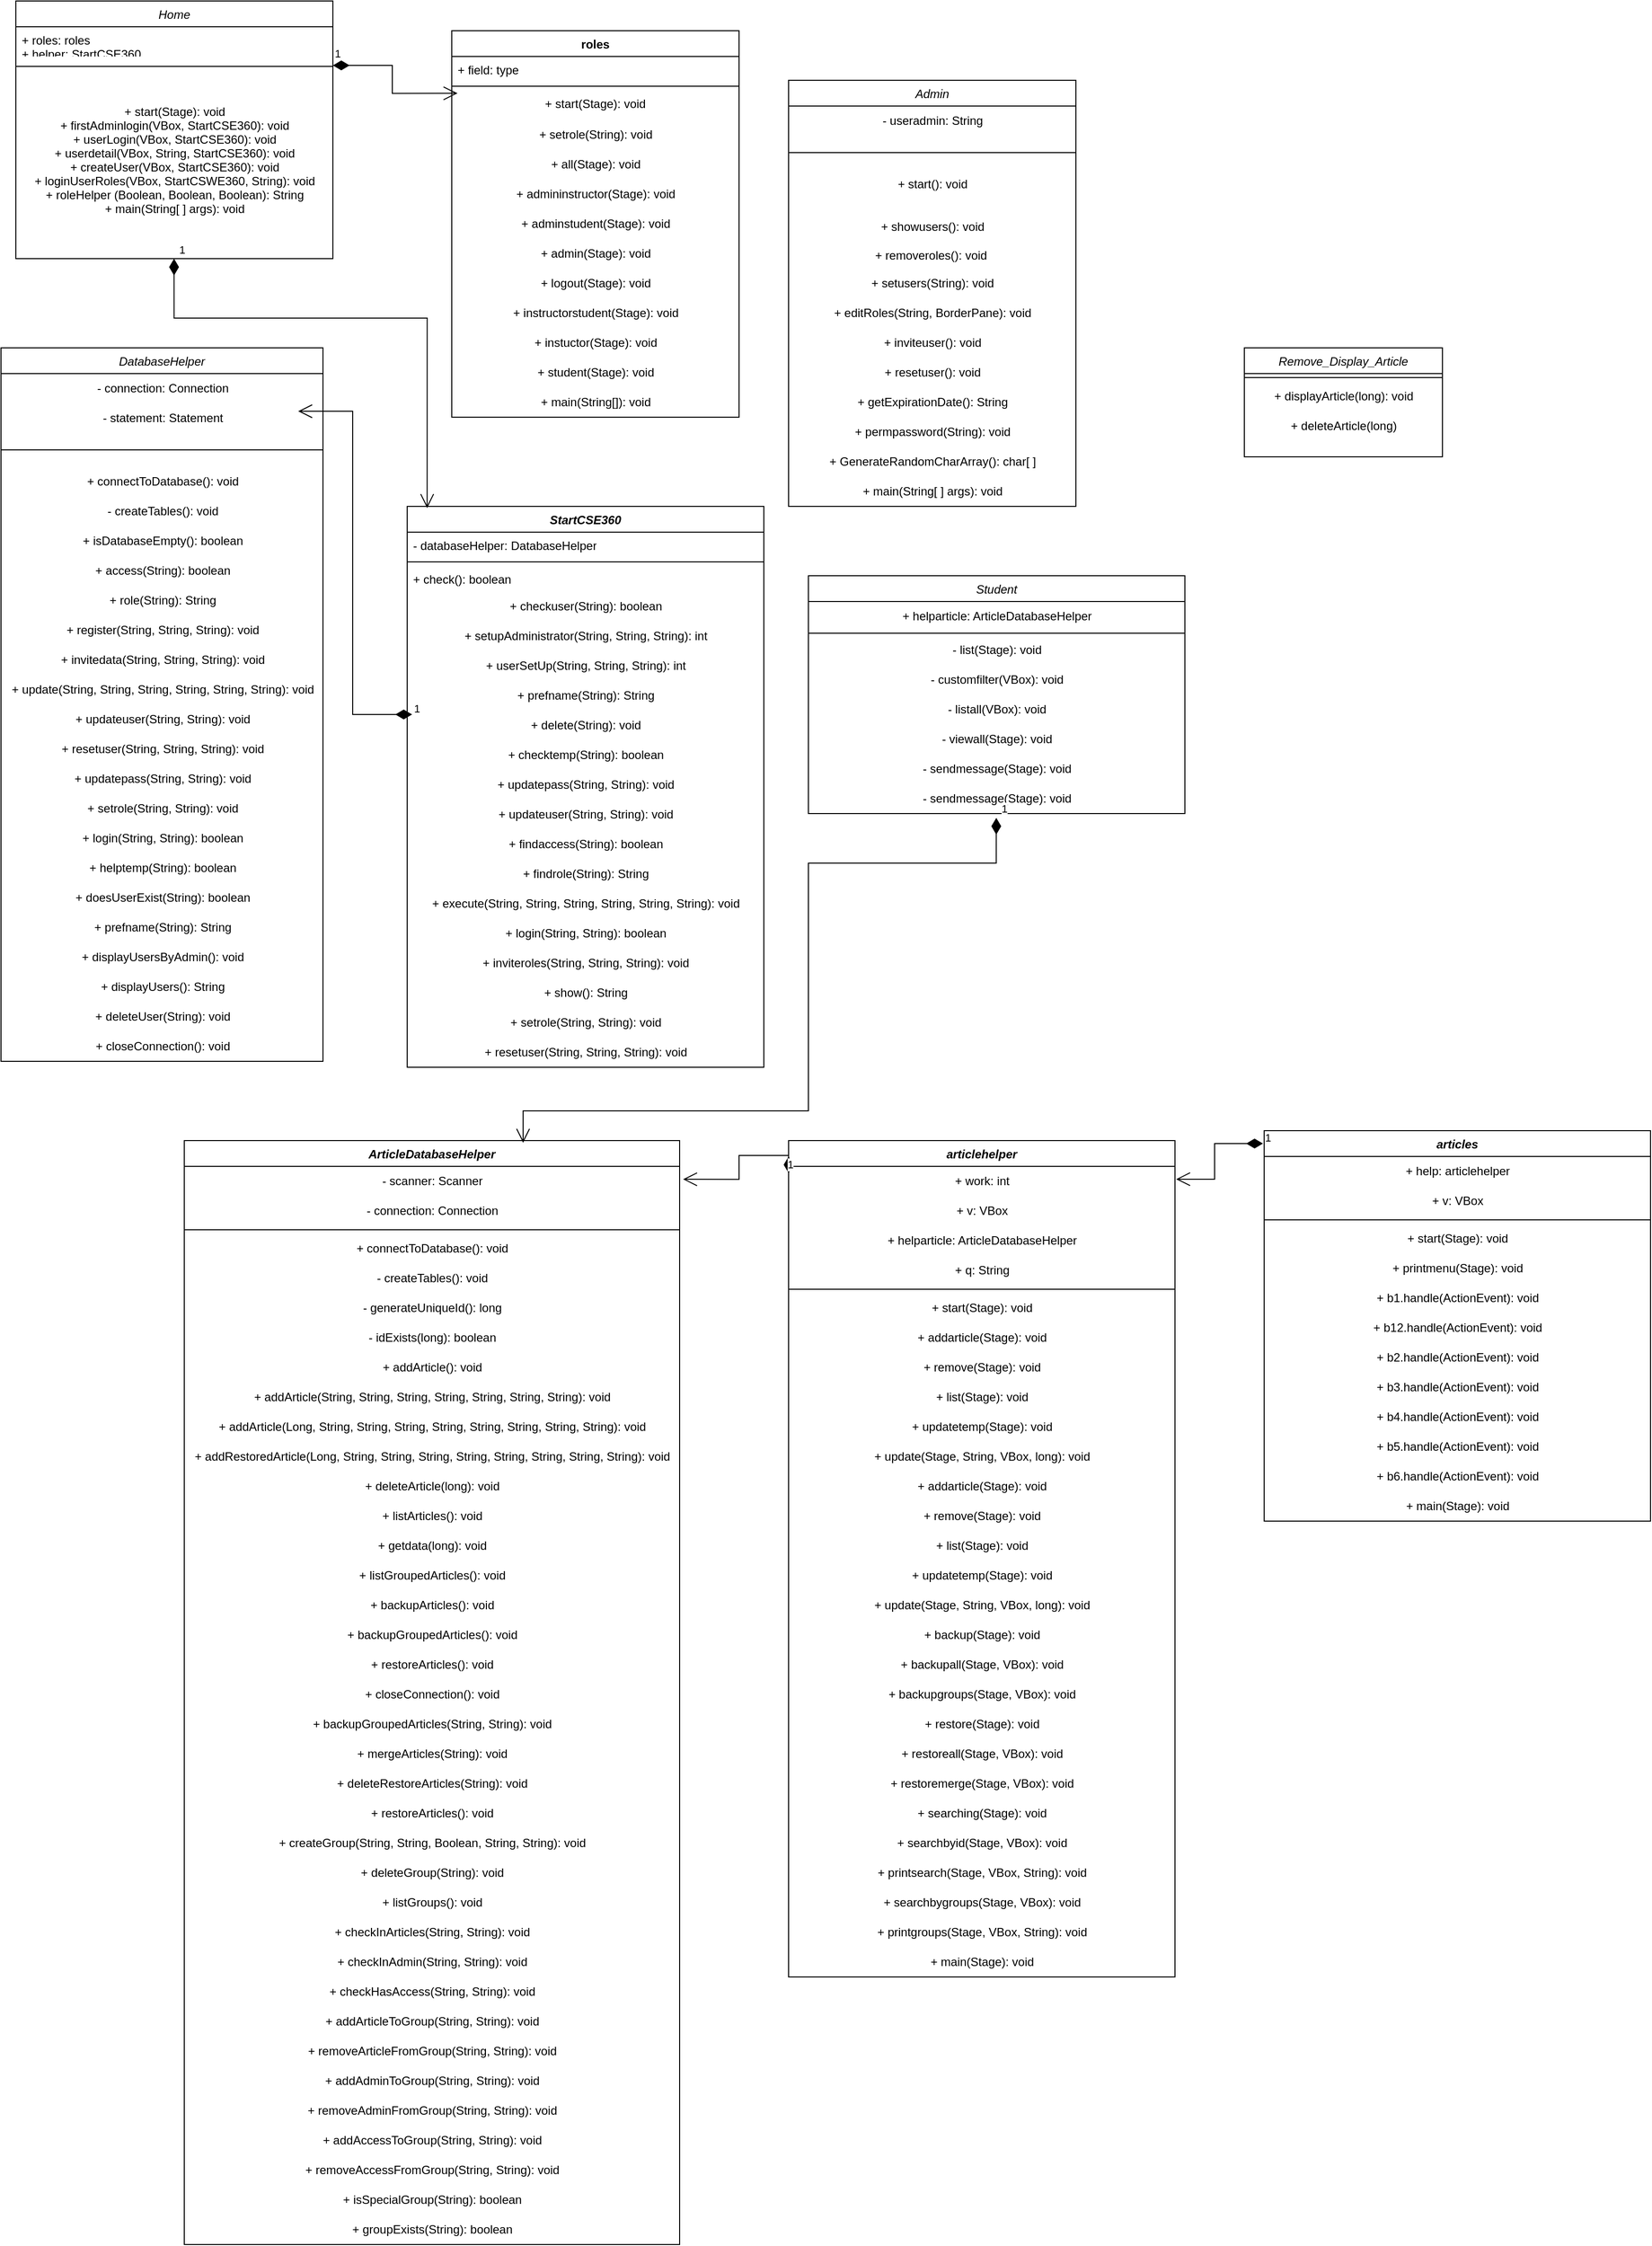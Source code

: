 <mxfile version="24.8.3">
  <diagram name="Page-1" id="ctMq2p94Id5YSrw-uo0k">
    <mxGraphModel dx="6105" dy="3825" grid="1" gridSize="10" guides="1" tooltips="1" connect="1" arrows="1" fold="1" page="1" pageScale="1" pageWidth="850" pageHeight="1100" math="0" shadow="0">
      <root>
        <mxCell id="0" />
        <mxCell id="1" parent="0" />
        <mxCell id="kllssjLPhVET7LkKiRfW-1" value="Home" style="swimlane;fontStyle=2;align=center;verticalAlign=top;childLayout=stackLayout;horizontal=1;startSize=26;horizontalStack=0;resizeParent=1;resizeLast=0;collapsible=1;marginBottom=0;rounded=0;shadow=0;strokeWidth=1;spacingTop=0;" parent="1" vertex="1">
          <mxGeometry x="40" y="40" width="320" height="260" as="geometry">
            <mxRectangle x="150" y="10" width="160" height="26" as="alternateBounds" />
          </mxGeometry>
        </mxCell>
        <mxCell id="kllssjLPhVET7LkKiRfW-2" value="+ roles: roles&#xa;+ helper: StartCSE360" style="text;align=left;verticalAlign=top;spacingLeft=4;spacingRight=4;overflow=hidden;rotatable=0;points=[[0,0.5],[1,0.5]];portConstraint=eastwest;rounded=0;shadow=0;html=0;" parent="kllssjLPhVET7LkKiRfW-1" vertex="1">
          <mxGeometry y="26" width="320" height="26" as="geometry" />
        </mxCell>
        <mxCell id="kllssjLPhVET7LkKiRfW-11" value="" style="line;html=1;strokeWidth=1;align=left;verticalAlign=middle;spacingTop=-1;spacingLeft=3;spacingRight=3;rotatable=0;labelPosition=right;points=[];portConstraint=eastwest;" parent="kllssjLPhVET7LkKiRfW-1" vertex="1">
          <mxGeometry y="52" width="320" height="28" as="geometry" />
        </mxCell>
        <mxCell id="kllssjLPhVET7LkKiRfW-12" value="+ start(Stage): void&#xa;+ firstAdminlogin(VBox, StartCSE360): void&#xa;+ userLogin(VBox, StartCSE360): void&#xa;+ userdetail(VBox, String, StartCSE360): void&#xa;+ createUser(VBox, StartCSE360): void&#xa;+ loginUserRoles(VBox, StartCSWE360, String): void&#xa;+ roleHelper (Boolean, Boolean, Boolean): String&#xa;+ main(String[ ] args): void" style="text;align=center;verticalAlign=top;spacingLeft=5;spacingRight=4;overflow=hidden;rotatable=0;points=[[0,0.5],[1,0.5]];portConstraint=eastwest;spacingTop=13;spacing=7;labelBorderColor=none;labelBackgroundColor=none;" parent="kllssjLPhVET7LkKiRfW-1" vertex="1">
          <mxGeometry y="80" width="320" height="180" as="geometry" />
        </mxCell>
        <mxCell id="kllssjLPhVET7LkKiRfW-13" value="Student" style="swimlane;fontStyle=2;align=center;verticalAlign=top;childLayout=stackLayout;horizontal=1;startSize=26;horizontalStack=0;resizeParent=1;resizeLast=0;collapsible=1;marginBottom=0;rounded=0;shadow=0;strokeWidth=1;" parent="1" vertex="1">
          <mxGeometry x="840" y="620" width="380" height="240" as="geometry">
            <mxRectangle x="130" y="380" width="160" height="26" as="alternateBounds" />
          </mxGeometry>
        </mxCell>
        <mxCell id="FdGpYIOTQcXQLP59_f46-17" value="+ helparticle: ArticleDatabaseHelper" style="text;html=1;align=center;verticalAlign=middle;resizable=0;points=[];autosize=1;strokeColor=none;fillColor=none;" vertex="1" parent="kllssjLPhVET7LkKiRfW-13">
          <mxGeometry y="26" width="380" height="30" as="geometry" />
        </mxCell>
        <mxCell id="kllssjLPhVET7LkKiRfW-14" value="" style="line;html=1;strokeWidth=1;align=left;verticalAlign=middle;spacingTop=-1;spacingLeft=3;spacingRight=3;rotatable=0;labelPosition=right;points=[];portConstraint=eastwest;" parent="kllssjLPhVET7LkKiRfW-13" vertex="1">
          <mxGeometry y="56" width="380" height="4" as="geometry" />
        </mxCell>
        <mxCell id="FdGpYIOTQcXQLP59_f46-18" value="- list(Stage): void" style="text;html=1;align=center;verticalAlign=middle;resizable=0;points=[];autosize=1;strokeColor=none;fillColor=none;" vertex="1" parent="kllssjLPhVET7LkKiRfW-13">
          <mxGeometry y="60" width="380" height="30" as="geometry" />
        </mxCell>
        <mxCell id="FdGpYIOTQcXQLP59_f46-19" value="- customfilter(VBox): void" style="text;html=1;align=center;verticalAlign=middle;resizable=0;points=[];autosize=1;strokeColor=none;fillColor=none;" vertex="1" parent="kllssjLPhVET7LkKiRfW-13">
          <mxGeometry y="90" width="380" height="30" as="geometry" />
        </mxCell>
        <mxCell id="FdGpYIOTQcXQLP59_f46-20" value="- listall(VBox): void" style="text;html=1;align=center;verticalAlign=middle;resizable=0;points=[];autosize=1;strokeColor=none;fillColor=none;" vertex="1" parent="kllssjLPhVET7LkKiRfW-13">
          <mxGeometry y="120" width="380" height="30" as="geometry" />
        </mxCell>
        <mxCell id="FdGpYIOTQcXQLP59_f46-21" value="- viewall(Stage): void" style="text;html=1;align=center;verticalAlign=middle;resizable=0;points=[];autosize=1;strokeColor=none;fillColor=none;" vertex="1" parent="kllssjLPhVET7LkKiRfW-13">
          <mxGeometry y="150" width="380" height="30" as="geometry" />
        </mxCell>
        <mxCell id="FdGpYIOTQcXQLP59_f46-22" value="- sendmessage(Stage): void" style="text;html=1;align=center;verticalAlign=middle;resizable=0;points=[];autosize=1;strokeColor=none;fillColor=none;" vertex="1" parent="kllssjLPhVET7LkKiRfW-13">
          <mxGeometry y="180" width="380" height="30" as="geometry" />
        </mxCell>
        <mxCell id="FdGpYIOTQcXQLP59_f46-23" value="- sendmessage(Stage): void" style="text;html=1;align=center;verticalAlign=middle;resizable=0;points=[];autosize=1;strokeColor=none;fillColor=none;" vertex="1" parent="kllssjLPhVET7LkKiRfW-13">
          <mxGeometry y="210" width="380" height="30" as="geometry" />
        </mxCell>
        <mxCell id="kllssjLPhVET7LkKiRfW-15" value="Admin" style="swimlane;fontStyle=2;align=center;verticalAlign=top;childLayout=stackLayout;horizontal=1;startSize=26;horizontalStack=0;resizeParent=1;resizeLast=0;collapsible=1;marginBottom=0;rounded=0;shadow=0;strokeWidth=1;" parent="1" vertex="1">
          <mxGeometry x="820" y="120" width="290" height="430" as="geometry">
            <mxRectangle x="340" y="380" width="170" height="26" as="alternateBounds" />
          </mxGeometry>
        </mxCell>
        <mxCell id="kllssjLPhVET7LkKiRfW-38" value="- useradmin: String" style="text;html=1;align=center;verticalAlign=middle;resizable=0;points=[];autosize=1;strokeColor=none;fillColor=none;" parent="kllssjLPhVET7LkKiRfW-15" vertex="1">
          <mxGeometry y="26" width="290" height="30" as="geometry" />
        </mxCell>
        <mxCell id="kllssjLPhVET7LkKiRfW-16" value="" style="line;html=1;strokeWidth=1;align=left;verticalAlign=middle;spacingTop=-1;spacingLeft=3;spacingRight=3;rotatable=0;labelPosition=right;points=[];portConstraint=eastwest;" parent="kllssjLPhVET7LkKiRfW-15" vertex="1">
          <mxGeometry y="56" width="290" height="34" as="geometry" />
        </mxCell>
        <mxCell id="SJlAwtRStTT4HypsvH_w-40" value="+ start(): void" style="text;html=1;align=center;verticalAlign=middle;resizable=0;points=[];autosize=1;strokeColor=none;fillColor=none;" parent="kllssjLPhVET7LkKiRfW-15" vertex="1">
          <mxGeometry y="90" width="290" height="30" as="geometry" />
        </mxCell>
        <mxCell id="kllssjLPhVET7LkKiRfW-19" value="&lt;div&gt;&lt;br&gt;&lt;/div&gt;&lt;div&gt;+ showusers(): void&lt;/div&gt;&lt;div&gt;&lt;br&gt;&lt;/div&gt;&lt;div&gt;+ removeroles(): void&amp;nbsp;&lt;br&gt;&lt;/div&gt;" style="text;html=1;align=center;verticalAlign=middle;resizable=0;points=[];autosize=1;strokeColor=none;fillColor=none;" parent="kllssjLPhVET7LkKiRfW-15" vertex="1">
          <mxGeometry y="120" width="290" height="70" as="geometry" />
        </mxCell>
        <mxCell id="SJlAwtRStTT4HypsvH_w-62" value="+ setusers(String): void" style="text;html=1;align=center;verticalAlign=middle;resizable=0;points=[];autosize=1;strokeColor=none;fillColor=none;" parent="kllssjLPhVET7LkKiRfW-15" vertex="1">
          <mxGeometry y="190" width="290" height="30" as="geometry" />
        </mxCell>
        <mxCell id="SJlAwtRStTT4HypsvH_w-46" value="+ editRoles(String, BorderPane): void" style="text;html=1;align=center;verticalAlign=middle;resizable=0;points=[];autosize=1;strokeColor=none;fillColor=none;" parent="kllssjLPhVET7LkKiRfW-15" vertex="1">
          <mxGeometry y="220" width="290" height="30" as="geometry" />
        </mxCell>
        <mxCell id="SJlAwtRStTT4HypsvH_w-63" value="+ inviteuser(): void" style="text;html=1;align=center;verticalAlign=middle;resizable=0;points=[];autosize=1;strokeColor=none;fillColor=none;" parent="kllssjLPhVET7LkKiRfW-15" vertex="1">
          <mxGeometry y="250" width="290" height="30" as="geometry" />
        </mxCell>
        <mxCell id="SJlAwtRStTT4HypsvH_w-64" value="+ resetuser(): void" style="text;html=1;align=center;verticalAlign=middle;resizable=0;points=[];autosize=1;strokeColor=none;fillColor=none;" parent="kllssjLPhVET7LkKiRfW-15" vertex="1">
          <mxGeometry y="280" width="290" height="30" as="geometry" />
        </mxCell>
        <mxCell id="SJlAwtRStTT4HypsvH_w-65" value="+ getExpirationDate(): String" style="text;html=1;align=center;verticalAlign=middle;resizable=0;points=[];autosize=1;strokeColor=none;fillColor=none;" parent="kllssjLPhVET7LkKiRfW-15" vertex="1">
          <mxGeometry y="310" width="290" height="30" as="geometry" />
        </mxCell>
        <mxCell id="SJlAwtRStTT4HypsvH_w-66" value="+ permpassword(String): void" style="text;html=1;align=center;verticalAlign=middle;resizable=0;points=[];autosize=1;strokeColor=none;fillColor=none;" parent="kllssjLPhVET7LkKiRfW-15" vertex="1">
          <mxGeometry y="340" width="290" height="30" as="geometry" />
        </mxCell>
        <mxCell id="SJlAwtRStTT4HypsvH_w-67" value="+ GenerateRandomCharArray(): char[ ]" style="text;html=1;align=center;verticalAlign=middle;resizable=0;points=[];autosize=1;strokeColor=none;fillColor=none;" parent="kllssjLPhVET7LkKiRfW-15" vertex="1">
          <mxGeometry y="370" width="290" height="30" as="geometry" />
        </mxCell>
        <mxCell id="SJlAwtRStTT4HypsvH_w-47" value="+ main(String[ ] args): void" style="text;html=1;align=center;verticalAlign=middle;resizable=0;points=[];autosize=1;strokeColor=none;fillColor=none;" parent="kllssjLPhVET7LkKiRfW-15" vertex="1">
          <mxGeometry y="400" width="290" height="30" as="geometry" />
        </mxCell>
        <mxCell id="kllssjLPhVET7LkKiRfW-39" value="DatabaseHelper" style="swimlane;fontStyle=2;align=center;verticalAlign=top;childLayout=stackLayout;horizontal=1;startSize=26;horizontalStack=0;resizeParent=1;resizeLast=0;collapsible=1;marginBottom=0;rounded=0;shadow=0;strokeWidth=1;" parent="1" vertex="1">
          <mxGeometry x="25" y="390" width="325" height="720" as="geometry">
            <mxRectangle x="130" y="380" width="160" height="26" as="alternateBounds" />
          </mxGeometry>
        </mxCell>
        <mxCell id="kllssjLPhVET7LkKiRfW-42" value="- connection: Connection" style="text;html=1;align=center;verticalAlign=middle;resizable=0;points=[];autosize=1;strokeColor=none;fillColor=none;" parent="kllssjLPhVET7LkKiRfW-39" vertex="1">
          <mxGeometry y="26" width="325" height="30" as="geometry" />
        </mxCell>
        <mxCell id="kllssjLPhVET7LkKiRfW-43" value="- statement: Statement" style="text;html=1;align=center;verticalAlign=middle;resizable=0;points=[];autosize=1;strokeColor=none;fillColor=none;" parent="kllssjLPhVET7LkKiRfW-39" vertex="1">
          <mxGeometry y="56" width="325" height="30" as="geometry" />
        </mxCell>
        <mxCell id="kllssjLPhVET7LkKiRfW-40" value="" style="line;html=1;strokeWidth=1;align=left;verticalAlign=middle;spacingTop=-1;spacingLeft=3;spacingRight=3;rotatable=0;labelPosition=right;points=[];portConstraint=eastwest;" parent="kllssjLPhVET7LkKiRfW-39" vertex="1">
          <mxGeometry y="86" width="325" height="34" as="geometry" />
        </mxCell>
        <mxCell id="kllssjLPhVET7LkKiRfW-41" value="+ connectToDatabase(): void" style="text;html=1;align=center;verticalAlign=middle;resizable=0;points=[];autosize=1;strokeColor=none;fillColor=none;" parent="kllssjLPhVET7LkKiRfW-39" vertex="1">
          <mxGeometry y="120" width="325" height="30" as="geometry" />
        </mxCell>
        <mxCell id="kllssjLPhVET7LkKiRfW-44" value="- createTables(): void" style="text;html=1;align=center;verticalAlign=middle;resizable=0;points=[];autosize=1;strokeColor=none;fillColor=none;" parent="kllssjLPhVET7LkKiRfW-39" vertex="1">
          <mxGeometry y="150" width="325" height="30" as="geometry" />
        </mxCell>
        <mxCell id="kllssjLPhVET7LkKiRfW-45" value="+ isDatabaseEmpty(): boolean" style="text;html=1;align=center;verticalAlign=middle;resizable=0;points=[];autosize=1;strokeColor=none;fillColor=none;" parent="kllssjLPhVET7LkKiRfW-39" vertex="1">
          <mxGeometry y="180" width="325" height="30" as="geometry" />
        </mxCell>
        <mxCell id="kllssjLPhVET7LkKiRfW-47" value="+ access(String): boolean" style="text;html=1;align=center;verticalAlign=middle;resizable=0;points=[];autosize=1;strokeColor=none;fillColor=none;" parent="kllssjLPhVET7LkKiRfW-39" vertex="1">
          <mxGeometry y="210" width="325" height="30" as="geometry" />
        </mxCell>
        <mxCell id="kllssjLPhVET7LkKiRfW-48" value="+ role(String): String" style="text;html=1;align=center;verticalAlign=middle;resizable=0;points=[];autosize=1;strokeColor=none;fillColor=none;" parent="kllssjLPhVET7LkKiRfW-39" vertex="1">
          <mxGeometry y="240" width="325" height="30" as="geometry" />
        </mxCell>
        <mxCell id="kllssjLPhVET7LkKiRfW-49" value="+ register(String, String, String): void" style="text;html=1;align=center;verticalAlign=middle;resizable=0;points=[];autosize=1;strokeColor=none;fillColor=none;" parent="kllssjLPhVET7LkKiRfW-39" vertex="1">
          <mxGeometry y="270" width="325" height="30" as="geometry" />
        </mxCell>
        <mxCell id="SJlAwtRStTT4HypsvH_w-48" value="+ invitedata(String, String, String): void" style="text;html=1;align=center;verticalAlign=middle;resizable=0;points=[];autosize=1;strokeColor=none;fillColor=none;" parent="kllssjLPhVET7LkKiRfW-39" vertex="1">
          <mxGeometry y="300" width="325" height="30" as="geometry" />
        </mxCell>
        <mxCell id="kllssjLPhVET7LkKiRfW-51" value="+ update(String, String, String, String, String, String): void" style="text;html=1;align=center;verticalAlign=middle;resizable=0;points=[];autosize=1;strokeColor=none;fillColor=none;" parent="kllssjLPhVET7LkKiRfW-39" vertex="1">
          <mxGeometry y="330" width="325" height="30" as="geometry" />
        </mxCell>
        <mxCell id="SJlAwtRStTT4HypsvH_w-49" value="+ updateuser(String, String): void" style="text;html=1;align=center;verticalAlign=middle;resizable=0;points=[];autosize=1;strokeColor=none;fillColor=none;" parent="kllssjLPhVET7LkKiRfW-39" vertex="1">
          <mxGeometry y="360" width="325" height="30" as="geometry" />
        </mxCell>
        <mxCell id="SJlAwtRStTT4HypsvH_w-50" value="+ resetuser(String, String, String): void" style="text;html=1;align=center;verticalAlign=middle;resizable=0;points=[];autosize=1;strokeColor=none;fillColor=none;" parent="kllssjLPhVET7LkKiRfW-39" vertex="1">
          <mxGeometry y="390" width="325" height="30" as="geometry" />
        </mxCell>
        <mxCell id="SJlAwtRStTT4HypsvH_w-51" value="+ updatepass(String, String): void" style="text;html=1;align=center;verticalAlign=middle;resizable=0;points=[];autosize=1;strokeColor=none;fillColor=none;" parent="kllssjLPhVET7LkKiRfW-39" vertex="1">
          <mxGeometry y="420" width="325" height="30" as="geometry" />
        </mxCell>
        <mxCell id="kllssjLPhVET7LkKiRfW-52" value="+ setrole(String, String): void" style="text;html=1;align=center;verticalAlign=middle;resizable=0;points=[];autosize=1;strokeColor=none;fillColor=none;" parent="kllssjLPhVET7LkKiRfW-39" vertex="1">
          <mxGeometry y="450" width="325" height="30" as="geometry" />
        </mxCell>
        <mxCell id="SJlAwtRStTT4HypsvH_w-45" value="+ login(String, String): boolean" style="text;html=1;align=center;verticalAlign=middle;resizable=0;points=[];autosize=1;strokeColor=none;fillColor=none;" parent="kllssjLPhVET7LkKiRfW-39" vertex="1">
          <mxGeometry y="480" width="325" height="30" as="geometry" />
        </mxCell>
        <mxCell id="SJlAwtRStTT4HypsvH_w-54" value="+ helptemp(String): boolean" style="text;html=1;align=center;verticalAlign=middle;resizable=0;points=[];autosize=1;strokeColor=none;fillColor=none;" parent="kllssjLPhVET7LkKiRfW-39" vertex="1">
          <mxGeometry y="510" width="325" height="30" as="geometry" />
        </mxCell>
        <mxCell id="kllssjLPhVET7LkKiRfW-53" value="+ doesUserExist(String): boolean" style="text;html=1;align=center;verticalAlign=middle;resizable=0;points=[];autosize=1;strokeColor=none;fillColor=none;" parent="kllssjLPhVET7LkKiRfW-39" vertex="1">
          <mxGeometry y="540" width="325" height="30" as="geometry" />
        </mxCell>
        <mxCell id="SJlAwtRStTT4HypsvH_w-1" value="+ prefname(String): String" style="text;html=1;align=center;verticalAlign=middle;resizable=0;points=[];autosize=1;strokeColor=none;fillColor=none;" parent="kllssjLPhVET7LkKiRfW-39" vertex="1">
          <mxGeometry y="570" width="325" height="30" as="geometry" />
        </mxCell>
        <mxCell id="SJlAwtRStTT4HypsvH_w-2" value="+ displayUsersByAdmin(): void" style="text;html=1;align=center;verticalAlign=middle;resizable=0;points=[];autosize=1;strokeColor=none;fillColor=none;" parent="kllssjLPhVET7LkKiRfW-39" vertex="1">
          <mxGeometry y="600" width="325" height="30" as="geometry" />
        </mxCell>
        <mxCell id="SJlAwtRStTT4HypsvH_w-3" value="+ displayUsers(): String" style="text;html=1;align=center;verticalAlign=middle;resizable=0;points=[];autosize=1;strokeColor=none;fillColor=none;" parent="kllssjLPhVET7LkKiRfW-39" vertex="1">
          <mxGeometry y="630" width="325" height="30" as="geometry" />
        </mxCell>
        <mxCell id="SJlAwtRStTT4HypsvH_w-4" value="+ deleteUser(String): void" style="text;html=1;align=center;verticalAlign=middle;resizable=0;points=[];autosize=1;strokeColor=none;fillColor=none;" parent="kllssjLPhVET7LkKiRfW-39" vertex="1">
          <mxGeometry y="660" width="325" height="30" as="geometry" />
        </mxCell>
        <mxCell id="SJlAwtRStTT4HypsvH_w-6" value="+ closeConnection(): void" style="text;html=1;align=center;verticalAlign=middle;resizable=0;points=[];autosize=1;strokeColor=none;fillColor=none;" parent="kllssjLPhVET7LkKiRfW-39" vertex="1">
          <mxGeometry y="690" width="325" height="30" as="geometry" />
        </mxCell>
        <mxCell id="SJlAwtRStTT4HypsvH_w-11" value="roles" style="swimlane;fontStyle=1;align=center;verticalAlign=top;childLayout=stackLayout;horizontal=1;startSize=26;horizontalStack=0;resizeParent=1;resizeParentMax=0;resizeLast=0;collapsible=1;marginBottom=0;whiteSpace=wrap;html=1;" parent="1" vertex="1">
          <mxGeometry x="480" y="70" width="290" height="390" as="geometry" />
        </mxCell>
        <mxCell id="SJlAwtRStTT4HypsvH_w-12" value="+ field: type" style="text;strokeColor=none;fillColor=none;align=left;verticalAlign=top;spacingLeft=4;spacingRight=4;overflow=hidden;rotatable=0;points=[[0,0.5],[1,0.5]];portConstraint=eastwest;whiteSpace=wrap;html=1;" parent="SJlAwtRStTT4HypsvH_w-11" vertex="1">
          <mxGeometry y="26" width="290" height="26" as="geometry" />
        </mxCell>
        <mxCell id="SJlAwtRStTT4HypsvH_w-13" value="" style="line;strokeWidth=1;fillColor=none;align=left;verticalAlign=middle;spacingTop=-1;spacingLeft=3;spacingRight=3;rotatable=0;labelPosition=right;points=[];portConstraint=eastwest;strokeColor=inherit;" parent="SJlAwtRStTT4HypsvH_w-11" vertex="1">
          <mxGeometry y="52" width="290" height="8" as="geometry" />
        </mxCell>
        <mxCell id="SJlAwtRStTT4HypsvH_w-14" value="+ start(Stage): void" style="text;strokeColor=none;fillColor=none;align=center;verticalAlign=top;spacingLeft=4;spacingRight=4;overflow=hidden;rotatable=0;points=[[0,0.5],[1,0.5]];portConstraint=eastwest;whiteSpace=wrap;html=1;" parent="SJlAwtRStTT4HypsvH_w-11" vertex="1">
          <mxGeometry y="60" width="290" height="30" as="geometry" />
        </mxCell>
        <mxCell id="SJlAwtRStTT4HypsvH_w-15" value="+ setrole(String): void" style="text;html=1;align=center;verticalAlign=middle;resizable=0;points=[];autosize=1;strokeColor=none;fillColor=none;" parent="SJlAwtRStTT4HypsvH_w-11" vertex="1">
          <mxGeometry y="90" width="290" height="30" as="geometry" />
        </mxCell>
        <mxCell id="SJlAwtRStTT4HypsvH_w-16" value="+ all(Stage): void" style="text;html=1;align=center;verticalAlign=middle;resizable=0;points=[];autosize=1;strokeColor=none;fillColor=none;" parent="SJlAwtRStTT4HypsvH_w-11" vertex="1">
          <mxGeometry y="120" width="290" height="30" as="geometry" />
        </mxCell>
        <mxCell id="SJlAwtRStTT4HypsvH_w-17" value="+ admininstructor(Stage): void" style="text;html=1;align=center;verticalAlign=middle;resizable=0;points=[];autosize=1;strokeColor=none;fillColor=none;" parent="SJlAwtRStTT4HypsvH_w-11" vertex="1">
          <mxGeometry y="150" width="290" height="30" as="geometry" />
        </mxCell>
        <mxCell id="SJlAwtRStTT4HypsvH_w-18" value="+ adminstudent(Stage): void" style="text;html=1;align=center;verticalAlign=middle;resizable=0;points=[];autosize=1;strokeColor=none;fillColor=none;" parent="SJlAwtRStTT4HypsvH_w-11" vertex="1">
          <mxGeometry y="180" width="290" height="30" as="geometry" />
        </mxCell>
        <mxCell id="SJlAwtRStTT4HypsvH_w-19" value="+ admin(Stage): void" style="text;html=1;align=center;verticalAlign=middle;resizable=0;points=[];autosize=1;strokeColor=none;fillColor=none;" parent="SJlAwtRStTT4HypsvH_w-11" vertex="1">
          <mxGeometry y="210" width="290" height="30" as="geometry" />
        </mxCell>
        <mxCell id="SJlAwtRStTT4HypsvH_w-20" value="+ logout(Stage): void" style="text;html=1;align=center;verticalAlign=middle;resizable=0;points=[];autosize=1;strokeColor=none;fillColor=none;" parent="SJlAwtRStTT4HypsvH_w-11" vertex="1">
          <mxGeometry y="240" width="290" height="30" as="geometry" />
        </mxCell>
        <mxCell id="SJlAwtRStTT4HypsvH_w-55" value="+ instructorstudent(Stage): void" style="text;html=1;align=center;verticalAlign=middle;resizable=0;points=[];autosize=1;strokeColor=none;fillColor=none;" parent="SJlAwtRStTT4HypsvH_w-11" vertex="1">
          <mxGeometry y="270" width="290" height="30" as="geometry" />
        </mxCell>
        <mxCell id="SJlAwtRStTT4HypsvH_w-21" value="+ instuctor(Stage): void" style="text;html=1;align=center;verticalAlign=middle;resizable=0;points=[];autosize=1;strokeColor=none;fillColor=none;" parent="SJlAwtRStTT4HypsvH_w-11" vertex="1">
          <mxGeometry y="300" width="290" height="30" as="geometry" />
        </mxCell>
        <mxCell id="SJlAwtRStTT4HypsvH_w-22" value="+ student(Stage): void" style="text;html=1;align=center;verticalAlign=middle;resizable=0;points=[];autosize=1;strokeColor=none;fillColor=none;" parent="SJlAwtRStTT4HypsvH_w-11" vertex="1">
          <mxGeometry y="330" width="290" height="30" as="geometry" />
        </mxCell>
        <mxCell id="SJlAwtRStTT4HypsvH_w-23" value="+ main(String[]): void" style="text;html=1;align=center;verticalAlign=middle;resizable=0;points=[];autosize=1;strokeColor=none;fillColor=none;" parent="SJlAwtRStTT4HypsvH_w-11" vertex="1">
          <mxGeometry y="360" width="290" height="30" as="geometry" />
        </mxCell>
        <mxCell id="SJlAwtRStTT4HypsvH_w-24" value="&lt;i&gt;StartCSE360&lt;/i&gt;" style="swimlane;fontStyle=1;align=center;verticalAlign=top;childLayout=stackLayout;horizontal=1;startSize=26;horizontalStack=0;resizeParent=1;resizeParentMax=0;resizeLast=0;collapsible=1;marginBottom=0;whiteSpace=wrap;html=1;" parent="1" vertex="1">
          <mxGeometry x="435" y="550" width="360" height="566" as="geometry" />
        </mxCell>
        <mxCell id="SJlAwtRStTT4HypsvH_w-25" value="- databaseHelper: DatabaseHelper" style="text;strokeColor=none;fillColor=none;align=left;verticalAlign=top;spacingLeft=4;spacingRight=4;overflow=hidden;rotatable=0;points=[[0,0.5],[1,0.5]];portConstraint=eastwest;whiteSpace=wrap;html=1;" parent="SJlAwtRStTT4HypsvH_w-24" vertex="1">
          <mxGeometry y="26" width="360" height="26" as="geometry" />
        </mxCell>
        <mxCell id="SJlAwtRStTT4HypsvH_w-26" value="" style="line;strokeWidth=1;fillColor=none;align=left;verticalAlign=middle;spacingTop=-1;spacingLeft=3;spacingRight=3;rotatable=0;labelPosition=right;points=[];portConstraint=eastwest;strokeColor=inherit;" parent="SJlAwtRStTT4HypsvH_w-24" vertex="1">
          <mxGeometry y="52" width="360" height="8" as="geometry" />
        </mxCell>
        <mxCell id="SJlAwtRStTT4HypsvH_w-27" value="+ check(): boolean" style="text;strokeColor=none;fillColor=none;align=left;verticalAlign=top;spacingLeft=4;spacingRight=4;overflow=hidden;rotatable=0;points=[[0,0.5],[1,0.5]];portConstraint=eastwest;whiteSpace=wrap;html=1;" parent="SJlAwtRStTT4HypsvH_w-24" vertex="1">
          <mxGeometry y="60" width="360" height="26" as="geometry" />
        </mxCell>
        <mxCell id="SJlAwtRStTT4HypsvH_w-28" value="+ checkuser(String): boolean" style="text;html=1;align=center;verticalAlign=middle;resizable=0;points=[];autosize=1;strokeColor=none;fillColor=none;" parent="SJlAwtRStTT4HypsvH_w-24" vertex="1">
          <mxGeometry y="86" width="360" height="30" as="geometry" />
        </mxCell>
        <mxCell id="SJlAwtRStTT4HypsvH_w-29" value="+ setupAdministrator(String, String, String): int" style="text;html=1;align=center;verticalAlign=middle;resizable=0;points=[];autosize=1;strokeColor=none;fillColor=none;" parent="SJlAwtRStTT4HypsvH_w-24" vertex="1">
          <mxGeometry y="116" width="360" height="30" as="geometry" />
        </mxCell>
        <mxCell id="SJlAwtRStTT4HypsvH_w-30" value="+ userSetUp(String, String, String): int" style="text;html=1;align=center;verticalAlign=middle;resizable=0;points=[];autosize=1;strokeColor=none;fillColor=none;" parent="SJlAwtRStTT4HypsvH_w-24" vertex="1">
          <mxGeometry y="146" width="360" height="30" as="geometry" />
        </mxCell>
        <mxCell id="SJlAwtRStTT4HypsvH_w-31" value="+ prefname(String): String" style="text;html=1;align=center;verticalAlign=middle;resizable=0;points=[];autosize=1;strokeColor=none;fillColor=none;" parent="SJlAwtRStTT4HypsvH_w-24" vertex="1">
          <mxGeometry y="176" width="360" height="30" as="geometry" />
        </mxCell>
        <mxCell id="SJlAwtRStTT4HypsvH_w-41" value="1" style="endArrow=open;html=1;endSize=12;startArrow=diamondThin;startSize=14;startFill=1;edgeStyle=orthogonalEdgeStyle;align=left;verticalAlign=bottom;rounded=0;" parent="SJlAwtRStTT4HypsvH_w-24" edge="1">
          <mxGeometry x="-1" y="3" relative="1" as="geometry">
            <mxPoint x="5" y="210" as="sourcePoint" />
            <mxPoint x="-110" y="-96" as="targetPoint" />
            <Array as="points">
              <mxPoint x="-55" y="210" />
              <mxPoint x="-55" y="-96" />
            </Array>
          </mxGeometry>
        </mxCell>
        <mxCell id="SJlAwtRStTT4HypsvH_w-32" value="+ delete(String): void" style="text;html=1;align=center;verticalAlign=middle;resizable=0;points=[];autosize=1;strokeColor=none;fillColor=none;" parent="SJlAwtRStTT4HypsvH_w-24" vertex="1">
          <mxGeometry y="206" width="360" height="30" as="geometry" />
        </mxCell>
        <mxCell id="SJlAwtRStTT4HypsvH_w-56" value="+ checktemp(String): boolean" style="text;html=1;align=center;verticalAlign=middle;resizable=0;points=[];autosize=1;strokeColor=none;fillColor=none;" parent="SJlAwtRStTT4HypsvH_w-24" vertex="1">
          <mxGeometry y="236" width="360" height="30" as="geometry" />
        </mxCell>
        <mxCell id="SJlAwtRStTT4HypsvH_w-57" value="+ updatepass(String, String): void" style="text;html=1;align=center;verticalAlign=middle;resizable=0;points=[];autosize=1;strokeColor=none;fillColor=none;" parent="SJlAwtRStTT4HypsvH_w-24" vertex="1">
          <mxGeometry y="266" width="360" height="30" as="geometry" />
        </mxCell>
        <mxCell id="SJlAwtRStTT4HypsvH_w-58" value="+ updateuser(String, String): void" style="text;html=1;align=center;verticalAlign=middle;resizable=0;points=[];autosize=1;strokeColor=none;fillColor=none;" parent="SJlAwtRStTT4HypsvH_w-24" vertex="1">
          <mxGeometry y="296" width="360" height="30" as="geometry" />
        </mxCell>
        <mxCell id="SJlAwtRStTT4HypsvH_w-33" value="+ findaccess(String): boolean" style="text;html=1;align=center;verticalAlign=middle;resizable=0;points=[];autosize=1;strokeColor=none;fillColor=none;" parent="SJlAwtRStTT4HypsvH_w-24" vertex="1">
          <mxGeometry y="326" width="360" height="30" as="geometry" />
        </mxCell>
        <mxCell id="SJlAwtRStTT4HypsvH_w-34" value="+ findrole(String): String" style="text;html=1;align=center;verticalAlign=middle;resizable=0;points=[];autosize=1;strokeColor=none;fillColor=none;" parent="SJlAwtRStTT4HypsvH_w-24" vertex="1">
          <mxGeometry y="356" width="360" height="30" as="geometry" />
        </mxCell>
        <mxCell id="SJlAwtRStTT4HypsvH_w-35" value="+ execute(String, String, String, String, String, String): void" style="text;html=1;align=center;verticalAlign=middle;resizable=0;points=[];autosize=1;strokeColor=none;fillColor=none;" parent="SJlAwtRStTT4HypsvH_w-24" vertex="1">
          <mxGeometry y="386" width="360" height="30" as="geometry" />
        </mxCell>
        <mxCell id="SJlAwtRStTT4HypsvH_w-36" value="+ login(String, String): boolean" style="text;html=1;align=center;verticalAlign=middle;resizable=0;points=[];autosize=1;strokeColor=none;fillColor=none;" parent="SJlAwtRStTT4HypsvH_w-24" vertex="1">
          <mxGeometry y="416" width="360" height="30" as="geometry" />
        </mxCell>
        <mxCell id="SJlAwtRStTT4HypsvH_w-59" value="+ inviteroles(String, String, String): void" style="text;html=1;align=center;verticalAlign=middle;resizable=0;points=[];autosize=1;strokeColor=none;fillColor=none;" parent="SJlAwtRStTT4HypsvH_w-24" vertex="1">
          <mxGeometry y="446" width="360" height="30" as="geometry" />
        </mxCell>
        <mxCell id="SJlAwtRStTT4HypsvH_w-37" value="+ show(): String" style="text;html=1;align=center;verticalAlign=middle;resizable=0;points=[];autosize=1;strokeColor=none;fillColor=none;" parent="SJlAwtRStTT4HypsvH_w-24" vertex="1">
          <mxGeometry y="476" width="360" height="30" as="geometry" />
        </mxCell>
        <mxCell id="SJlAwtRStTT4HypsvH_w-38" value="+ setrole(String, String): void" style="text;html=1;align=center;verticalAlign=middle;resizable=0;points=[];autosize=1;strokeColor=none;fillColor=none;" parent="SJlAwtRStTT4HypsvH_w-24" vertex="1">
          <mxGeometry y="506" width="360" height="30" as="geometry" />
        </mxCell>
        <mxCell id="SJlAwtRStTT4HypsvH_w-61" value="+ resetuser(String, String, String): void" style="text;html=1;align=center;verticalAlign=middle;resizable=0;points=[];autosize=1;strokeColor=none;fillColor=none;" parent="SJlAwtRStTT4HypsvH_w-24" vertex="1">
          <mxGeometry y="536" width="360" height="30" as="geometry" />
        </mxCell>
        <mxCell id="SJlAwtRStTT4HypsvH_w-42" value="1" style="endArrow=open;html=1;endSize=12;startArrow=diamondThin;startSize=14;startFill=1;edgeStyle=orthogonalEdgeStyle;align=left;verticalAlign=bottom;rounded=0;entryX=0.02;entryY=0.105;entryDx=0;entryDy=0;entryPerimeter=0;exitX=1;exitY=0.25;exitDx=0;exitDy=0;" parent="1" source="kllssjLPhVET7LkKiRfW-1" target="SJlAwtRStTT4HypsvH_w-14" edge="1">
          <mxGeometry x="-1" y="3" relative="1" as="geometry">
            <mxPoint x="320" y="100" as="sourcePoint" />
            <mxPoint x="480" y="100" as="targetPoint" />
          </mxGeometry>
        </mxCell>
        <mxCell id="SJlAwtRStTT4HypsvH_w-60" value="1" style="endArrow=open;html=1;endSize=12;startArrow=diamondThin;startSize=14;startFill=1;edgeStyle=orthogonalEdgeStyle;align=left;verticalAlign=bottom;rounded=0;exitX=0.499;exitY=1;exitDx=0;exitDy=0;exitPerimeter=0;entryX=0.056;entryY=0.003;entryDx=0;entryDy=0;entryPerimeter=0;" parent="1" source="kllssjLPhVET7LkKiRfW-12" target="SJlAwtRStTT4HypsvH_w-24" edge="1">
          <mxGeometry x="-1" y="3" relative="1" as="geometry">
            <mxPoint x="210" y="330" as="sourcePoint" />
            <mxPoint x="370" y="330" as="targetPoint" />
            <Array as="points">
              <mxPoint x="200" y="360" />
              <mxPoint x="455" y="360" />
            </Array>
          </mxGeometry>
        </mxCell>
        <mxCell id="EnPLGqOrfd-MYp_VHpDI-9" value="Remove_Display_Article" style="swimlane;fontStyle=2;align=center;verticalAlign=top;childLayout=stackLayout;horizontal=1;startSize=26;horizontalStack=0;resizeParent=1;resizeLast=0;collapsible=1;marginBottom=0;rounded=0;shadow=0;strokeWidth=1;" parent="1" vertex="1">
          <mxGeometry x="1280" y="390" width="200" height="110" as="geometry">
            <mxRectangle x="130" y="380" width="160" height="26" as="alternateBounds" />
          </mxGeometry>
        </mxCell>
        <mxCell id="EnPLGqOrfd-MYp_VHpDI-10" value="" style="line;html=1;strokeWidth=1;align=left;verticalAlign=middle;spacingTop=-1;spacingLeft=3;spacingRight=3;rotatable=0;labelPosition=right;points=[];portConstraint=eastwest;" parent="EnPLGqOrfd-MYp_VHpDI-9" vertex="1">
          <mxGeometry y="26" width="200" height="8" as="geometry" />
        </mxCell>
        <mxCell id="EnPLGqOrfd-MYp_VHpDI-11" value="+ displayArticle(long): void" style="text;html=1;align=center;verticalAlign=middle;resizable=0;points=[];autosize=1;strokeColor=none;fillColor=none;" parent="EnPLGqOrfd-MYp_VHpDI-9" vertex="1">
          <mxGeometry y="34" width="200" height="30" as="geometry" />
        </mxCell>
        <mxCell id="EnPLGqOrfd-MYp_VHpDI-12" value="+ deleteArticle(long)" style="text;html=1;align=center;verticalAlign=middle;resizable=0;points=[];autosize=1;strokeColor=none;fillColor=none;" parent="EnPLGqOrfd-MYp_VHpDI-9" vertex="1">
          <mxGeometry y="64" width="200" height="30" as="geometry" />
        </mxCell>
        <mxCell id="iOLG6gasKTPCg_5guacY-5" value="&lt;i&gt;ArticleDatabaseHelper&lt;/i&gt;" style="swimlane;fontStyle=1;align=center;verticalAlign=top;childLayout=stackLayout;horizontal=1;startSize=26;horizontalStack=0;resizeParent=1;resizeParentMax=0;resizeLast=0;collapsible=1;marginBottom=0;whiteSpace=wrap;html=1;" parent="1" vertex="1">
          <mxGeometry x="210" y="1190" width="500" height="1114" as="geometry" />
        </mxCell>
        <mxCell id="iOLG6gasKTPCg_5guacY-9" value="- scanner: Scanner" style="text;html=1;align=center;verticalAlign=middle;resizable=0;points=[];autosize=1;strokeColor=none;fillColor=none;" parent="iOLG6gasKTPCg_5guacY-5" vertex="1">
          <mxGeometry y="26" width="500" height="30" as="geometry" />
        </mxCell>
        <mxCell id="iOLG6gasKTPCg_5guacY-10" value="- connection: Connection" style="text;html=1;align=center;verticalAlign=middle;resizable=0;points=[];autosize=1;strokeColor=none;fillColor=none;" parent="iOLG6gasKTPCg_5guacY-5" vertex="1">
          <mxGeometry y="56" width="500" height="30" as="geometry" />
        </mxCell>
        <mxCell id="iOLG6gasKTPCg_5guacY-7" value="" style="line;strokeWidth=1;fillColor=none;align=left;verticalAlign=middle;spacingTop=-1;spacingLeft=3;spacingRight=3;rotatable=0;labelPosition=right;points=[];portConstraint=eastwest;strokeColor=inherit;" parent="iOLG6gasKTPCg_5guacY-5" vertex="1">
          <mxGeometry y="86" width="500" height="8" as="geometry" />
        </mxCell>
        <mxCell id="iOLG6gasKTPCg_5guacY-12" value="+ connectToDatabase(): void" style="text;html=1;align=center;verticalAlign=middle;resizable=0;points=[];autosize=1;strokeColor=none;fillColor=none;" parent="iOLG6gasKTPCg_5guacY-5" vertex="1">
          <mxGeometry y="94" width="500" height="30" as="geometry" />
        </mxCell>
        <mxCell id="iOLG6gasKTPCg_5guacY-13" value="- createTables(): void" style="text;html=1;align=center;verticalAlign=middle;resizable=0;points=[];autosize=1;strokeColor=none;fillColor=none;" parent="iOLG6gasKTPCg_5guacY-5" vertex="1">
          <mxGeometry y="124" width="500" height="30" as="geometry" />
        </mxCell>
        <mxCell id="iOLG6gasKTPCg_5guacY-14" value="- generateUniqueId(): long" style="text;html=1;align=center;verticalAlign=middle;resizable=0;points=[];autosize=1;strokeColor=none;fillColor=none;" parent="iOLG6gasKTPCg_5guacY-5" vertex="1">
          <mxGeometry y="154" width="500" height="30" as="geometry" />
        </mxCell>
        <mxCell id="iOLG6gasKTPCg_5guacY-15" value="- idExists(long): boolean" style="text;html=1;align=center;verticalAlign=middle;resizable=0;points=[];autosize=1;strokeColor=none;fillColor=none;" parent="iOLG6gasKTPCg_5guacY-5" vertex="1">
          <mxGeometry y="184" width="500" height="30" as="geometry" />
        </mxCell>
        <mxCell id="iOLG6gasKTPCg_5guacY-16" value="+ addArticle(): void" style="text;html=1;align=center;verticalAlign=middle;resizable=0;points=[];autosize=1;strokeColor=none;fillColor=none;" parent="iOLG6gasKTPCg_5guacY-5" vertex="1">
          <mxGeometry y="214" width="500" height="30" as="geometry" />
        </mxCell>
        <mxCell id="iOLG6gasKTPCg_5guacY-17" value="+ addArticle(String, String, String, String, String, String, String): void" style="text;html=1;align=center;verticalAlign=middle;resizable=0;points=[];autosize=1;strokeColor=none;fillColor=none;" parent="iOLG6gasKTPCg_5guacY-5" vertex="1">
          <mxGeometry y="244" width="500" height="30" as="geometry" />
        </mxCell>
        <mxCell id="zHjUaEgWHtOYcyrex8Kz-1" value="+ addArticle(Long, String, String, String, String, String, String, String, String): void" style="text;html=1;align=center;verticalAlign=middle;resizable=0;points=[];autosize=1;strokeColor=none;fillColor=none;" parent="iOLG6gasKTPCg_5guacY-5" vertex="1">
          <mxGeometry y="274" width="500" height="30" as="geometry" />
        </mxCell>
        <mxCell id="iOLG6gasKTPCg_5guacY-18" value="+ addRestoredArticle(Long, String, String, String, String, String, String, String, String): void" style="text;html=1;align=center;verticalAlign=middle;resizable=0;points=[];autosize=1;strokeColor=none;fillColor=none;" parent="iOLG6gasKTPCg_5guacY-5" vertex="1">
          <mxGeometry y="304" width="500" height="30" as="geometry" />
        </mxCell>
        <mxCell id="iOLG6gasKTPCg_5guacY-19" value="+ deleteArticle(long): void" style="text;html=1;align=center;verticalAlign=middle;resizable=0;points=[];autosize=1;strokeColor=none;fillColor=none;" parent="iOLG6gasKTPCg_5guacY-5" vertex="1">
          <mxGeometry y="334" width="500" height="30" as="geometry" />
        </mxCell>
        <mxCell id="iOLG6gasKTPCg_5guacY-20" value="+ listArticles(): void" style="text;html=1;align=center;verticalAlign=middle;resizable=0;points=[];autosize=1;strokeColor=none;fillColor=none;" parent="iOLG6gasKTPCg_5guacY-5" vertex="1">
          <mxGeometry y="364" width="500" height="30" as="geometry" />
        </mxCell>
        <mxCell id="zHjUaEgWHtOYcyrex8Kz-2" value="+ getdata(long): void" style="text;html=1;align=center;verticalAlign=middle;resizable=0;points=[];autosize=1;strokeColor=none;fillColor=none;" parent="iOLG6gasKTPCg_5guacY-5" vertex="1">
          <mxGeometry y="394" width="500" height="30" as="geometry" />
        </mxCell>
        <mxCell id="zHjUaEgWHtOYcyrex8Kz-3" value="+ listGroupedArticles(): void" style="text;html=1;align=center;verticalAlign=middle;resizable=0;points=[];autosize=1;strokeColor=none;fillColor=none;" parent="iOLG6gasKTPCg_5guacY-5" vertex="1">
          <mxGeometry y="424" width="500" height="30" as="geometry" />
        </mxCell>
        <mxCell id="iOLG6gasKTPCg_5guacY-21" value="+ backupArticles(): void" style="text;html=1;align=center;verticalAlign=middle;resizable=0;points=[];autosize=1;strokeColor=none;fillColor=none;" parent="iOLG6gasKTPCg_5guacY-5" vertex="1">
          <mxGeometry y="454" width="500" height="30" as="geometry" />
        </mxCell>
        <mxCell id="zHjUaEgWHtOYcyrex8Kz-4" value="+ backupGroupedArticles(): void" style="text;html=1;align=center;verticalAlign=middle;resizable=0;points=[];autosize=1;strokeColor=none;fillColor=none;" parent="iOLG6gasKTPCg_5guacY-5" vertex="1">
          <mxGeometry y="484" width="500" height="30" as="geometry" />
        </mxCell>
        <mxCell id="iOLG6gasKTPCg_5guacY-22" value="+ restoreArticles(): void" style="text;html=1;align=center;verticalAlign=middle;resizable=0;points=[];autosize=1;strokeColor=none;fillColor=none;" parent="iOLG6gasKTPCg_5guacY-5" vertex="1">
          <mxGeometry y="514" width="500" height="30" as="geometry" />
        </mxCell>
        <mxCell id="iOLG6gasKTPCg_5guacY-23" value="+ closeConnection(): void" style="text;html=1;align=center;verticalAlign=middle;resizable=0;points=[];autosize=1;strokeColor=none;fillColor=none;" parent="iOLG6gasKTPCg_5guacY-5" vertex="1">
          <mxGeometry y="544" width="500" height="30" as="geometry" />
        </mxCell>
        <mxCell id="zHjUaEgWHtOYcyrex8Kz-50" value="+ backupGroupedArticles(String, String): void" style="text;html=1;align=center;verticalAlign=middle;resizable=0;points=[];autosize=1;strokeColor=none;fillColor=none;" parent="iOLG6gasKTPCg_5guacY-5" vertex="1">
          <mxGeometry y="574" width="500" height="30" as="geometry" />
        </mxCell>
        <mxCell id="zHjUaEgWHtOYcyrex8Kz-51" value="+ mergeArticles(String): void" style="text;html=1;align=center;verticalAlign=middle;resizable=0;points=[];autosize=1;strokeColor=none;fillColor=none;" parent="iOLG6gasKTPCg_5guacY-5" vertex="1">
          <mxGeometry y="604" width="500" height="30" as="geometry" />
        </mxCell>
        <mxCell id="zHjUaEgWHtOYcyrex8Kz-52" value="+ deleteRestoreArticles(String): void" style="text;html=1;align=center;verticalAlign=middle;resizable=0;points=[];autosize=1;strokeColor=none;fillColor=none;" parent="iOLG6gasKTPCg_5guacY-5" vertex="1">
          <mxGeometry y="634" width="500" height="30" as="geometry" />
        </mxCell>
        <mxCell id="FdGpYIOTQcXQLP59_f46-1" value="+ restoreArticles(): void" style="text;html=1;align=center;verticalAlign=middle;resizable=0;points=[];autosize=1;strokeColor=none;fillColor=none;" vertex="1" parent="iOLG6gasKTPCg_5guacY-5">
          <mxGeometry y="664" width="500" height="30" as="geometry" />
        </mxCell>
        <mxCell id="FdGpYIOTQcXQLP59_f46-2" value="+ createGroup(String, String, Boolean, String, String): void" style="text;html=1;align=center;verticalAlign=middle;resizable=0;points=[];autosize=1;strokeColor=none;fillColor=none;" vertex="1" parent="iOLG6gasKTPCg_5guacY-5">
          <mxGeometry y="694" width="500" height="30" as="geometry" />
        </mxCell>
        <mxCell id="FdGpYIOTQcXQLP59_f46-3" value="+ deleteGroup(String): void" style="text;html=1;align=center;verticalAlign=middle;resizable=0;points=[];autosize=1;strokeColor=none;fillColor=none;" vertex="1" parent="iOLG6gasKTPCg_5guacY-5">
          <mxGeometry y="724" width="500" height="30" as="geometry" />
        </mxCell>
        <mxCell id="FdGpYIOTQcXQLP59_f46-4" value="+ listGroups(): void" style="text;html=1;align=center;verticalAlign=middle;resizable=0;points=[];autosize=1;strokeColor=none;fillColor=none;" vertex="1" parent="iOLG6gasKTPCg_5guacY-5">
          <mxGeometry y="754" width="500" height="30" as="geometry" />
        </mxCell>
        <mxCell id="FdGpYIOTQcXQLP59_f46-5" value="+ checkInArticles(String, String): void" style="text;html=1;align=center;verticalAlign=middle;resizable=0;points=[];autosize=1;strokeColor=none;fillColor=none;" vertex="1" parent="iOLG6gasKTPCg_5guacY-5">
          <mxGeometry y="784" width="500" height="30" as="geometry" />
        </mxCell>
        <mxCell id="FdGpYIOTQcXQLP59_f46-6" value="+ checkInAdmin(String, String): void" style="text;html=1;align=center;verticalAlign=middle;resizable=0;points=[];autosize=1;strokeColor=none;fillColor=none;" vertex="1" parent="iOLG6gasKTPCg_5guacY-5">
          <mxGeometry y="814" width="500" height="30" as="geometry" />
        </mxCell>
        <mxCell id="FdGpYIOTQcXQLP59_f46-7" value="+ checkHasAccess(String, String): void" style="text;html=1;align=center;verticalAlign=middle;resizable=0;points=[];autosize=1;strokeColor=none;fillColor=none;" vertex="1" parent="iOLG6gasKTPCg_5guacY-5">
          <mxGeometry y="844" width="500" height="30" as="geometry" />
        </mxCell>
        <mxCell id="FdGpYIOTQcXQLP59_f46-8" value="+ addArticleToGroup(String, String): void" style="text;html=1;align=center;verticalAlign=middle;resizable=0;points=[];autosize=1;strokeColor=none;fillColor=none;" vertex="1" parent="iOLG6gasKTPCg_5guacY-5">
          <mxGeometry y="874" width="500" height="30" as="geometry" />
        </mxCell>
        <mxCell id="FdGpYIOTQcXQLP59_f46-10" value="+ removeArticleFromGroup(String, String): void" style="text;html=1;align=center;verticalAlign=middle;resizable=0;points=[];autosize=1;strokeColor=none;fillColor=none;" vertex="1" parent="iOLG6gasKTPCg_5guacY-5">
          <mxGeometry y="904" width="500" height="30" as="geometry" />
        </mxCell>
        <mxCell id="FdGpYIOTQcXQLP59_f46-11" value="+ addAdminToGroup(String, String): void" style="text;html=1;align=center;verticalAlign=middle;resizable=0;points=[];autosize=1;strokeColor=none;fillColor=none;" vertex="1" parent="iOLG6gasKTPCg_5guacY-5">
          <mxGeometry y="934" width="500" height="30" as="geometry" />
        </mxCell>
        <mxCell id="FdGpYIOTQcXQLP59_f46-12" value="+ removeAdminFromGroup(String, String): void" style="text;html=1;align=center;verticalAlign=middle;resizable=0;points=[];autosize=1;strokeColor=none;fillColor=none;" vertex="1" parent="iOLG6gasKTPCg_5guacY-5">
          <mxGeometry y="964" width="500" height="30" as="geometry" />
        </mxCell>
        <mxCell id="FdGpYIOTQcXQLP59_f46-13" value="+ addAccessToGroup(String, String): void" style="text;html=1;align=center;verticalAlign=middle;resizable=0;points=[];autosize=1;strokeColor=none;fillColor=none;" vertex="1" parent="iOLG6gasKTPCg_5guacY-5">
          <mxGeometry y="994" width="500" height="30" as="geometry" />
        </mxCell>
        <mxCell id="FdGpYIOTQcXQLP59_f46-14" value="+ removeAccessFromGroup(String, String): void" style="text;html=1;align=center;verticalAlign=middle;resizable=0;points=[];autosize=1;strokeColor=none;fillColor=none;" vertex="1" parent="iOLG6gasKTPCg_5guacY-5">
          <mxGeometry y="1024" width="500" height="30" as="geometry" />
        </mxCell>
        <mxCell id="FdGpYIOTQcXQLP59_f46-15" value="+ isSpecialGroup(String): boolean" style="text;html=1;align=center;verticalAlign=middle;resizable=0;points=[];autosize=1;strokeColor=none;fillColor=none;" vertex="1" parent="iOLG6gasKTPCg_5guacY-5">
          <mxGeometry y="1054" width="500" height="30" as="geometry" />
        </mxCell>
        <mxCell id="FdGpYIOTQcXQLP59_f46-16" value="+ groupExists(String): boolean" style="text;html=1;align=center;verticalAlign=middle;resizable=0;points=[];autosize=1;strokeColor=none;fillColor=none;" vertex="1" parent="iOLG6gasKTPCg_5guacY-5">
          <mxGeometry y="1084" width="500" height="30" as="geometry" />
        </mxCell>
        <mxCell id="iOLG6gasKTPCg_5guacY-24" value="&lt;i&gt;articlehelper&lt;/i&gt;" style="swimlane;fontStyle=1;align=center;verticalAlign=top;childLayout=stackLayout;horizontal=1;startSize=26;horizontalStack=0;resizeParent=1;resizeParentMax=0;resizeLast=0;collapsible=1;marginBottom=0;whiteSpace=wrap;html=1;" parent="1" vertex="1">
          <mxGeometry x="820" y="1190" width="390" height="844" as="geometry" />
        </mxCell>
        <mxCell id="iOLG6gasKTPCg_5guacY-25" value="+ work: int" style="text;html=1;align=center;verticalAlign=middle;resizable=0;points=[];autosize=1;strokeColor=none;fillColor=none;" parent="iOLG6gasKTPCg_5guacY-24" vertex="1">
          <mxGeometry y="26" width="390" height="30" as="geometry" />
        </mxCell>
        <mxCell id="iOLG6gasKTPCg_5guacY-26" value="+ v: VBox" style="text;html=1;align=center;verticalAlign=middle;resizable=0;points=[];autosize=1;strokeColor=none;fillColor=none;" parent="iOLG6gasKTPCg_5guacY-24" vertex="1">
          <mxGeometry y="56" width="390" height="30" as="geometry" />
        </mxCell>
        <mxCell id="zHjUaEgWHtOYcyrex8Kz-6" value="+ helparticle: ArticleDatabaseHelper" style="text;html=1;align=center;verticalAlign=middle;resizable=0;points=[];autosize=1;strokeColor=none;fillColor=none;" parent="iOLG6gasKTPCg_5guacY-24" vertex="1">
          <mxGeometry y="86" width="390" height="30" as="geometry" />
        </mxCell>
        <mxCell id="zHjUaEgWHtOYcyrex8Kz-7" value="+ q: String" style="text;html=1;align=center;verticalAlign=middle;resizable=0;points=[];autosize=1;strokeColor=none;fillColor=none;" parent="iOLG6gasKTPCg_5guacY-24" vertex="1">
          <mxGeometry y="116" width="390" height="30" as="geometry" />
        </mxCell>
        <mxCell id="iOLG6gasKTPCg_5guacY-28" value="" style="line;strokeWidth=1;fillColor=none;align=left;verticalAlign=middle;spacingTop=-1;spacingLeft=3;spacingRight=3;rotatable=0;labelPosition=right;points=[];portConstraint=eastwest;strokeColor=inherit;" parent="iOLG6gasKTPCg_5guacY-24" vertex="1">
          <mxGeometry y="146" width="390" height="8" as="geometry" />
        </mxCell>
        <mxCell id="iOLG6gasKTPCg_5guacY-29" value="+ start(Stage): void" style="text;html=1;align=center;verticalAlign=middle;resizable=0;points=[];autosize=1;strokeColor=none;fillColor=none;" parent="iOLG6gasKTPCg_5guacY-24" vertex="1">
          <mxGeometry y="154" width="390" height="30" as="geometry" />
        </mxCell>
        <mxCell id="iOLG6gasKTPCg_5guacY-30" value="+ addarticle(Stage): void" style="text;html=1;align=center;verticalAlign=middle;resizable=0;points=[];autosize=1;strokeColor=none;fillColor=none;" parent="iOLG6gasKTPCg_5guacY-24" vertex="1">
          <mxGeometry y="184" width="390" height="30" as="geometry" />
        </mxCell>
        <mxCell id="zHjUaEgWHtOYcyrex8Kz-8" value="+ remove(Stage): void" style="text;html=1;align=center;verticalAlign=middle;resizable=0;points=[];autosize=1;strokeColor=none;fillColor=none;" parent="iOLG6gasKTPCg_5guacY-24" vertex="1">
          <mxGeometry y="214" width="390" height="30" as="geometry" />
        </mxCell>
        <mxCell id="zHjUaEgWHtOYcyrex8Kz-9" value="+ list(Stage): void" style="text;html=1;align=center;verticalAlign=middle;resizable=0;points=[];autosize=1;strokeColor=none;fillColor=none;" parent="iOLG6gasKTPCg_5guacY-24" vertex="1">
          <mxGeometry y="244" width="390" height="30" as="geometry" />
        </mxCell>
        <mxCell id="zHjUaEgWHtOYcyrex8Kz-10" value="+ updatetemp(Stage): void" style="text;html=1;align=center;verticalAlign=middle;resizable=0;points=[];autosize=1;strokeColor=none;fillColor=none;" parent="iOLG6gasKTPCg_5guacY-24" vertex="1">
          <mxGeometry y="274" width="390" height="30" as="geometry" />
        </mxCell>
        <mxCell id="zHjUaEgWHtOYcyrex8Kz-11" value="+ update(Stage, String, VBox, long): void" style="text;html=1;align=center;verticalAlign=middle;resizable=0;points=[];autosize=1;strokeColor=none;fillColor=none;" parent="iOLG6gasKTPCg_5guacY-24" vertex="1">
          <mxGeometry y="304" width="390" height="30" as="geometry" />
        </mxCell>
        <mxCell id="zHjUaEgWHtOYcyrex8Kz-12" value="+ addarticle(Stage): void" style="text;html=1;align=center;verticalAlign=middle;resizable=0;points=[];autosize=1;strokeColor=none;fillColor=none;" parent="iOLG6gasKTPCg_5guacY-24" vertex="1">
          <mxGeometry y="334" width="390" height="30" as="geometry" />
        </mxCell>
        <mxCell id="zHjUaEgWHtOYcyrex8Kz-67" value="+ remove(Stage): void" style="text;html=1;align=center;verticalAlign=middle;resizable=0;points=[];autosize=1;strokeColor=none;fillColor=none;" parent="iOLG6gasKTPCg_5guacY-24" vertex="1">
          <mxGeometry y="364" width="390" height="30" as="geometry" />
        </mxCell>
        <mxCell id="zHjUaEgWHtOYcyrex8Kz-66" value="+ list(Stage): void" style="text;html=1;align=center;verticalAlign=middle;resizable=0;points=[];autosize=1;strokeColor=none;fillColor=none;" parent="iOLG6gasKTPCg_5guacY-24" vertex="1">
          <mxGeometry y="394" width="390" height="30" as="geometry" />
        </mxCell>
        <mxCell id="zHjUaEgWHtOYcyrex8Kz-65" value="+ updatetemp(Stage): void" style="text;html=1;align=center;verticalAlign=middle;resizable=0;points=[];autosize=1;strokeColor=none;fillColor=none;" parent="iOLG6gasKTPCg_5guacY-24" vertex="1">
          <mxGeometry y="424" width="390" height="30" as="geometry" />
        </mxCell>
        <mxCell id="zHjUaEgWHtOYcyrex8Kz-64" value="+ update(Stage, String, VBox, long): void" style="text;html=1;align=center;verticalAlign=middle;resizable=0;points=[];autosize=1;strokeColor=none;fillColor=none;" parent="iOLG6gasKTPCg_5guacY-24" vertex="1">
          <mxGeometry y="454" width="390" height="30" as="geometry" />
        </mxCell>
        <mxCell id="zHjUaEgWHtOYcyrex8Kz-63" value="+ backup(Stage): void" style="text;html=1;align=center;verticalAlign=middle;resizable=0;points=[];autosize=1;strokeColor=none;fillColor=none;" parent="iOLG6gasKTPCg_5guacY-24" vertex="1">
          <mxGeometry y="484" width="390" height="30" as="geometry" />
        </mxCell>
        <mxCell id="zHjUaEgWHtOYcyrex8Kz-62" value="+ backupall(Stage, VBox): void" style="text;html=1;align=center;verticalAlign=middle;resizable=0;points=[];autosize=1;strokeColor=none;fillColor=none;" parent="iOLG6gasKTPCg_5guacY-24" vertex="1">
          <mxGeometry y="514" width="390" height="30" as="geometry" />
        </mxCell>
        <mxCell id="zHjUaEgWHtOYcyrex8Kz-61" value="+ backupgroups(Stage, VBox): void" style="text;html=1;align=center;verticalAlign=middle;resizable=0;points=[];autosize=1;strokeColor=none;fillColor=none;" parent="iOLG6gasKTPCg_5guacY-24" vertex="1">
          <mxGeometry y="544" width="390" height="30" as="geometry" />
        </mxCell>
        <mxCell id="zHjUaEgWHtOYcyrex8Kz-60" value="+ restore(Stage): void" style="text;html=1;align=center;verticalAlign=middle;resizable=0;points=[];autosize=1;strokeColor=none;fillColor=none;" parent="iOLG6gasKTPCg_5guacY-24" vertex="1">
          <mxGeometry y="574" width="390" height="30" as="geometry" />
        </mxCell>
        <mxCell id="zHjUaEgWHtOYcyrex8Kz-59" value="+ restoreall(Stage, VBox): void" style="text;html=1;align=center;verticalAlign=middle;resizable=0;points=[];autosize=1;strokeColor=none;fillColor=none;" parent="iOLG6gasKTPCg_5guacY-24" vertex="1">
          <mxGeometry y="604" width="390" height="30" as="geometry" />
        </mxCell>
        <mxCell id="zHjUaEgWHtOYcyrex8Kz-58" value="+ restoremerge(Stage, VBox): void" style="text;html=1;align=center;verticalAlign=middle;resizable=0;points=[];autosize=1;strokeColor=none;fillColor=none;" parent="iOLG6gasKTPCg_5guacY-24" vertex="1">
          <mxGeometry y="634" width="390" height="30" as="geometry" />
        </mxCell>
        <mxCell id="zHjUaEgWHtOYcyrex8Kz-57" value="+ searching(Stage): void" style="text;html=1;align=center;verticalAlign=middle;resizable=0;points=[];autosize=1;strokeColor=none;fillColor=none;" parent="iOLG6gasKTPCg_5guacY-24" vertex="1">
          <mxGeometry y="664" width="390" height="30" as="geometry" />
        </mxCell>
        <mxCell id="zHjUaEgWHtOYcyrex8Kz-56" value="+ searchbyid(Stage, VBox): void" style="text;html=1;align=center;verticalAlign=middle;resizable=0;points=[];autosize=1;strokeColor=none;fillColor=none;" parent="iOLG6gasKTPCg_5guacY-24" vertex="1">
          <mxGeometry y="694" width="390" height="30" as="geometry" />
        </mxCell>
        <mxCell id="zHjUaEgWHtOYcyrex8Kz-55" value="+ printsearch(Stage, VBox, String): void" style="text;html=1;align=center;verticalAlign=middle;resizable=0;points=[];autosize=1;strokeColor=none;fillColor=none;" parent="iOLG6gasKTPCg_5guacY-24" vertex="1">
          <mxGeometry y="724" width="390" height="30" as="geometry" />
        </mxCell>
        <mxCell id="zHjUaEgWHtOYcyrex8Kz-54" value="+ searchbygroups(Stage, VBox): void" style="text;html=1;align=center;verticalAlign=middle;resizable=0;points=[];autosize=1;strokeColor=none;fillColor=none;" parent="iOLG6gasKTPCg_5guacY-24" vertex="1">
          <mxGeometry y="754" width="390" height="30" as="geometry" />
        </mxCell>
        <mxCell id="zHjUaEgWHtOYcyrex8Kz-53" value="+ printgroups(Stage, VBox, String): void" style="text;html=1;align=center;verticalAlign=middle;resizable=0;points=[];autosize=1;strokeColor=none;fillColor=none;" parent="iOLG6gasKTPCg_5guacY-24" vertex="1">
          <mxGeometry y="784" width="390" height="30" as="geometry" />
        </mxCell>
        <mxCell id="zHjUaEgWHtOYcyrex8Kz-13" value="+ main(Stage): void" style="text;html=1;align=center;verticalAlign=middle;resizable=0;points=[];autosize=1;strokeColor=none;fillColor=none;" parent="iOLG6gasKTPCg_5guacY-24" vertex="1">
          <mxGeometry y="814" width="390" height="30" as="geometry" />
        </mxCell>
        <mxCell id="zHjUaEgWHtOYcyrex8Kz-14" value="1" style="endArrow=open;html=1;endSize=12;startArrow=diamondThin;startSize=14;startFill=1;edgeStyle=orthogonalEdgeStyle;align=left;verticalAlign=bottom;rounded=0;exitX=0;exitY=0.039;exitDx=0;exitDy=0;exitPerimeter=0;entryX=1.007;entryY=0.435;entryDx=0;entryDy=0;entryPerimeter=0;" parent="1" source="iOLG6gasKTPCg_5guacY-24" target="iOLG6gasKTPCg_5guacY-9" edge="1">
          <mxGeometry x="-1" y="3" relative="1" as="geometry">
            <mxPoint x="450" y="770" as="sourcePoint" />
            <mxPoint x="480" y="1160" as="targetPoint" />
            <Array as="points">
              <mxPoint x="770" y="1205" />
              <mxPoint x="770" y="1229" />
            </Array>
          </mxGeometry>
        </mxCell>
        <mxCell id="zHjUaEgWHtOYcyrex8Kz-15" value="&lt;i&gt;articles&lt;/i&gt;" style="swimlane;fontStyle=1;align=center;verticalAlign=top;childLayout=stackLayout;horizontal=1;startSize=26;horizontalStack=0;resizeParent=1;resizeParentMax=0;resizeLast=0;collapsible=1;marginBottom=0;whiteSpace=wrap;html=1;" parent="1" vertex="1">
          <mxGeometry x="1300" y="1180" width="390" height="394" as="geometry" />
        </mxCell>
        <mxCell id="zHjUaEgWHtOYcyrex8Kz-16" value="+ help: articlehelper" style="text;html=1;align=center;verticalAlign=middle;resizable=0;points=[];autosize=1;strokeColor=none;fillColor=none;" parent="zHjUaEgWHtOYcyrex8Kz-15" vertex="1">
          <mxGeometry y="26" width="390" height="30" as="geometry" />
        </mxCell>
        <mxCell id="zHjUaEgWHtOYcyrex8Kz-17" value="+ v: VBox" style="text;html=1;align=center;verticalAlign=middle;resizable=0;points=[];autosize=1;strokeColor=none;fillColor=none;" parent="zHjUaEgWHtOYcyrex8Kz-15" vertex="1">
          <mxGeometry y="56" width="390" height="30" as="geometry" />
        </mxCell>
        <mxCell id="zHjUaEgWHtOYcyrex8Kz-20" value="" style="line;strokeWidth=1;fillColor=none;align=left;verticalAlign=middle;spacingTop=-1;spacingLeft=3;spacingRight=3;rotatable=0;labelPosition=right;points=[];portConstraint=eastwest;strokeColor=inherit;" parent="zHjUaEgWHtOYcyrex8Kz-15" vertex="1">
          <mxGeometry y="86" width="390" height="8" as="geometry" />
        </mxCell>
        <mxCell id="zHjUaEgWHtOYcyrex8Kz-21" value="+ start(Stage): void" style="text;html=1;align=center;verticalAlign=middle;resizable=0;points=[];autosize=1;strokeColor=none;fillColor=none;" parent="zHjUaEgWHtOYcyrex8Kz-15" vertex="1">
          <mxGeometry y="94" width="390" height="30" as="geometry" />
        </mxCell>
        <mxCell id="zHjUaEgWHtOYcyrex8Kz-22" value="+ printmenu(Stage): void" style="text;html=1;align=center;verticalAlign=middle;resizable=0;points=[];autosize=1;strokeColor=none;fillColor=none;" parent="zHjUaEgWHtOYcyrex8Kz-15" vertex="1">
          <mxGeometry y="124" width="390" height="30" as="geometry" />
        </mxCell>
        <mxCell id="zHjUaEgWHtOYcyrex8Kz-23" value="+ b1.handle(ActionEvent): void" style="text;html=1;align=center;verticalAlign=middle;resizable=0;points=[];autosize=1;strokeColor=none;fillColor=none;" parent="zHjUaEgWHtOYcyrex8Kz-15" vertex="1">
          <mxGeometry y="154" width="390" height="30" as="geometry" />
        </mxCell>
        <mxCell id="zHjUaEgWHtOYcyrex8Kz-29" value="+ b12.handle(ActionEvent): void" style="text;html=1;align=center;verticalAlign=middle;resizable=0;points=[];autosize=1;strokeColor=none;fillColor=none;" parent="zHjUaEgWHtOYcyrex8Kz-15" vertex="1">
          <mxGeometry y="184" width="390" height="30" as="geometry" />
        </mxCell>
        <mxCell id="zHjUaEgWHtOYcyrex8Kz-30" value="+ b2.handle(ActionEvent): void" style="text;html=1;align=center;verticalAlign=middle;resizable=0;points=[];autosize=1;strokeColor=none;fillColor=none;" parent="zHjUaEgWHtOYcyrex8Kz-15" vertex="1">
          <mxGeometry y="214" width="390" height="30" as="geometry" />
        </mxCell>
        <mxCell id="zHjUaEgWHtOYcyrex8Kz-31" value="+ b3.handle(ActionEvent): void" style="text;html=1;align=center;verticalAlign=middle;resizable=0;points=[];autosize=1;strokeColor=none;fillColor=none;" parent="zHjUaEgWHtOYcyrex8Kz-15" vertex="1">
          <mxGeometry y="244" width="390" height="30" as="geometry" />
        </mxCell>
        <mxCell id="zHjUaEgWHtOYcyrex8Kz-32" value="+ b4.handle(ActionEvent): void" style="text;html=1;align=center;verticalAlign=middle;resizable=0;points=[];autosize=1;strokeColor=none;fillColor=none;" parent="zHjUaEgWHtOYcyrex8Kz-15" vertex="1">
          <mxGeometry y="274" width="390" height="30" as="geometry" />
        </mxCell>
        <mxCell id="zHjUaEgWHtOYcyrex8Kz-33" value="+ b5.handle(ActionEvent): void" style="text;html=1;align=center;verticalAlign=middle;resizable=0;points=[];autosize=1;strokeColor=none;fillColor=none;" parent="zHjUaEgWHtOYcyrex8Kz-15" vertex="1">
          <mxGeometry y="304" width="390" height="30" as="geometry" />
        </mxCell>
        <mxCell id="zHjUaEgWHtOYcyrex8Kz-34" value="+ b6.handle(ActionEvent): void" style="text;html=1;align=center;verticalAlign=middle;resizable=0;points=[];autosize=1;strokeColor=none;fillColor=none;" parent="zHjUaEgWHtOYcyrex8Kz-15" vertex="1">
          <mxGeometry y="334" width="390" height="30" as="geometry" />
        </mxCell>
        <mxCell id="zHjUaEgWHtOYcyrex8Kz-28" value="+ main(Stage): void" style="text;html=1;align=center;verticalAlign=middle;resizable=0;points=[];autosize=1;strokeColor=none;fillColor=none;" parent="zHjUaEgWHtOYcyrex8Kz-15" vertex="1">
          <mxGeometry y="364" width="390" height="30" as="geometry" />
        </mxCell>
        <mxCell id="zHjUaEgWHtOYcyrex8Kz-35" value="1" style="endArrow=open;html=1;endSize=12;startArrow=diamondThin;startSize=14;startFill=1;edgeStyle=orthogonalEdgeStyle;align=left;verticalAlign=bottom;rounded=0;exitX=-0.003;exitY=0.033;exitDx=0;exitDy=0;exitPerimeter=0;entryX=1.003;entryY=0.432;entryDx=0;entryDy=0;entryPerimeter=0;" parent="1" source="zHjUaEgWHtOYcyrex8Kz-15" target="iOLG6gasKTPCg_5guacY-25" edge="1">
          <mxGeometry x="-1" y="3" relative="1" as="geometry">
            <mxPoint x="830" y="1215" as="sourcePoint" />
            <mxPoint x="724" y="1239" as="targetPoint" />
            <Array as="points">
              <mxPoint x="1250" y="1193" />
              <mxPoint x="1250" y="1229" />
            </Array>
          </mxGeometry>
        </mxCell>
        <mxCell id="FdGpYIOTQcXQLP59_f46-24" value="1" style="endArrow=open;html=1;endSize=12;startArrow=diamondThin;startSize=14;startFill=1;edgeStyle=orthogonalEdgeStyle;align=left;verticalAlign=bottom;rounded=0;exitX=0.499;exitY=1.144;exitDx=0;exitDy=0;exitPerimeter=0;entryX=0.684;entryY=0.002;entryDx=0;entryDy=0;entryPerimeter=0;" edge="1" parent="1" source="FdGpYIOTQcXQLP59_f46-23" target="iOLG6gasKTPCg_5guacY-5">
          <mxGeometry x="-1" y="3" relative="1" as="geometry">
            <mxPoint x="1050" y="960" as="sourcePoint" />
            <mxPoint x="540" y="1150" as="targetPoint" />
            <Array as="points">
              <mxPoint x="1030" y="910" />
              <mxPoint x="840" y="910" />
              <mxPoint x="840" y="1160" />
              <mxPoint x="552" y="1160" />
            </Array>
          </mxGeometry>
        </mxCell>
      </root>
    </mxGraphModel>
  </diagram>
</mxfile>
